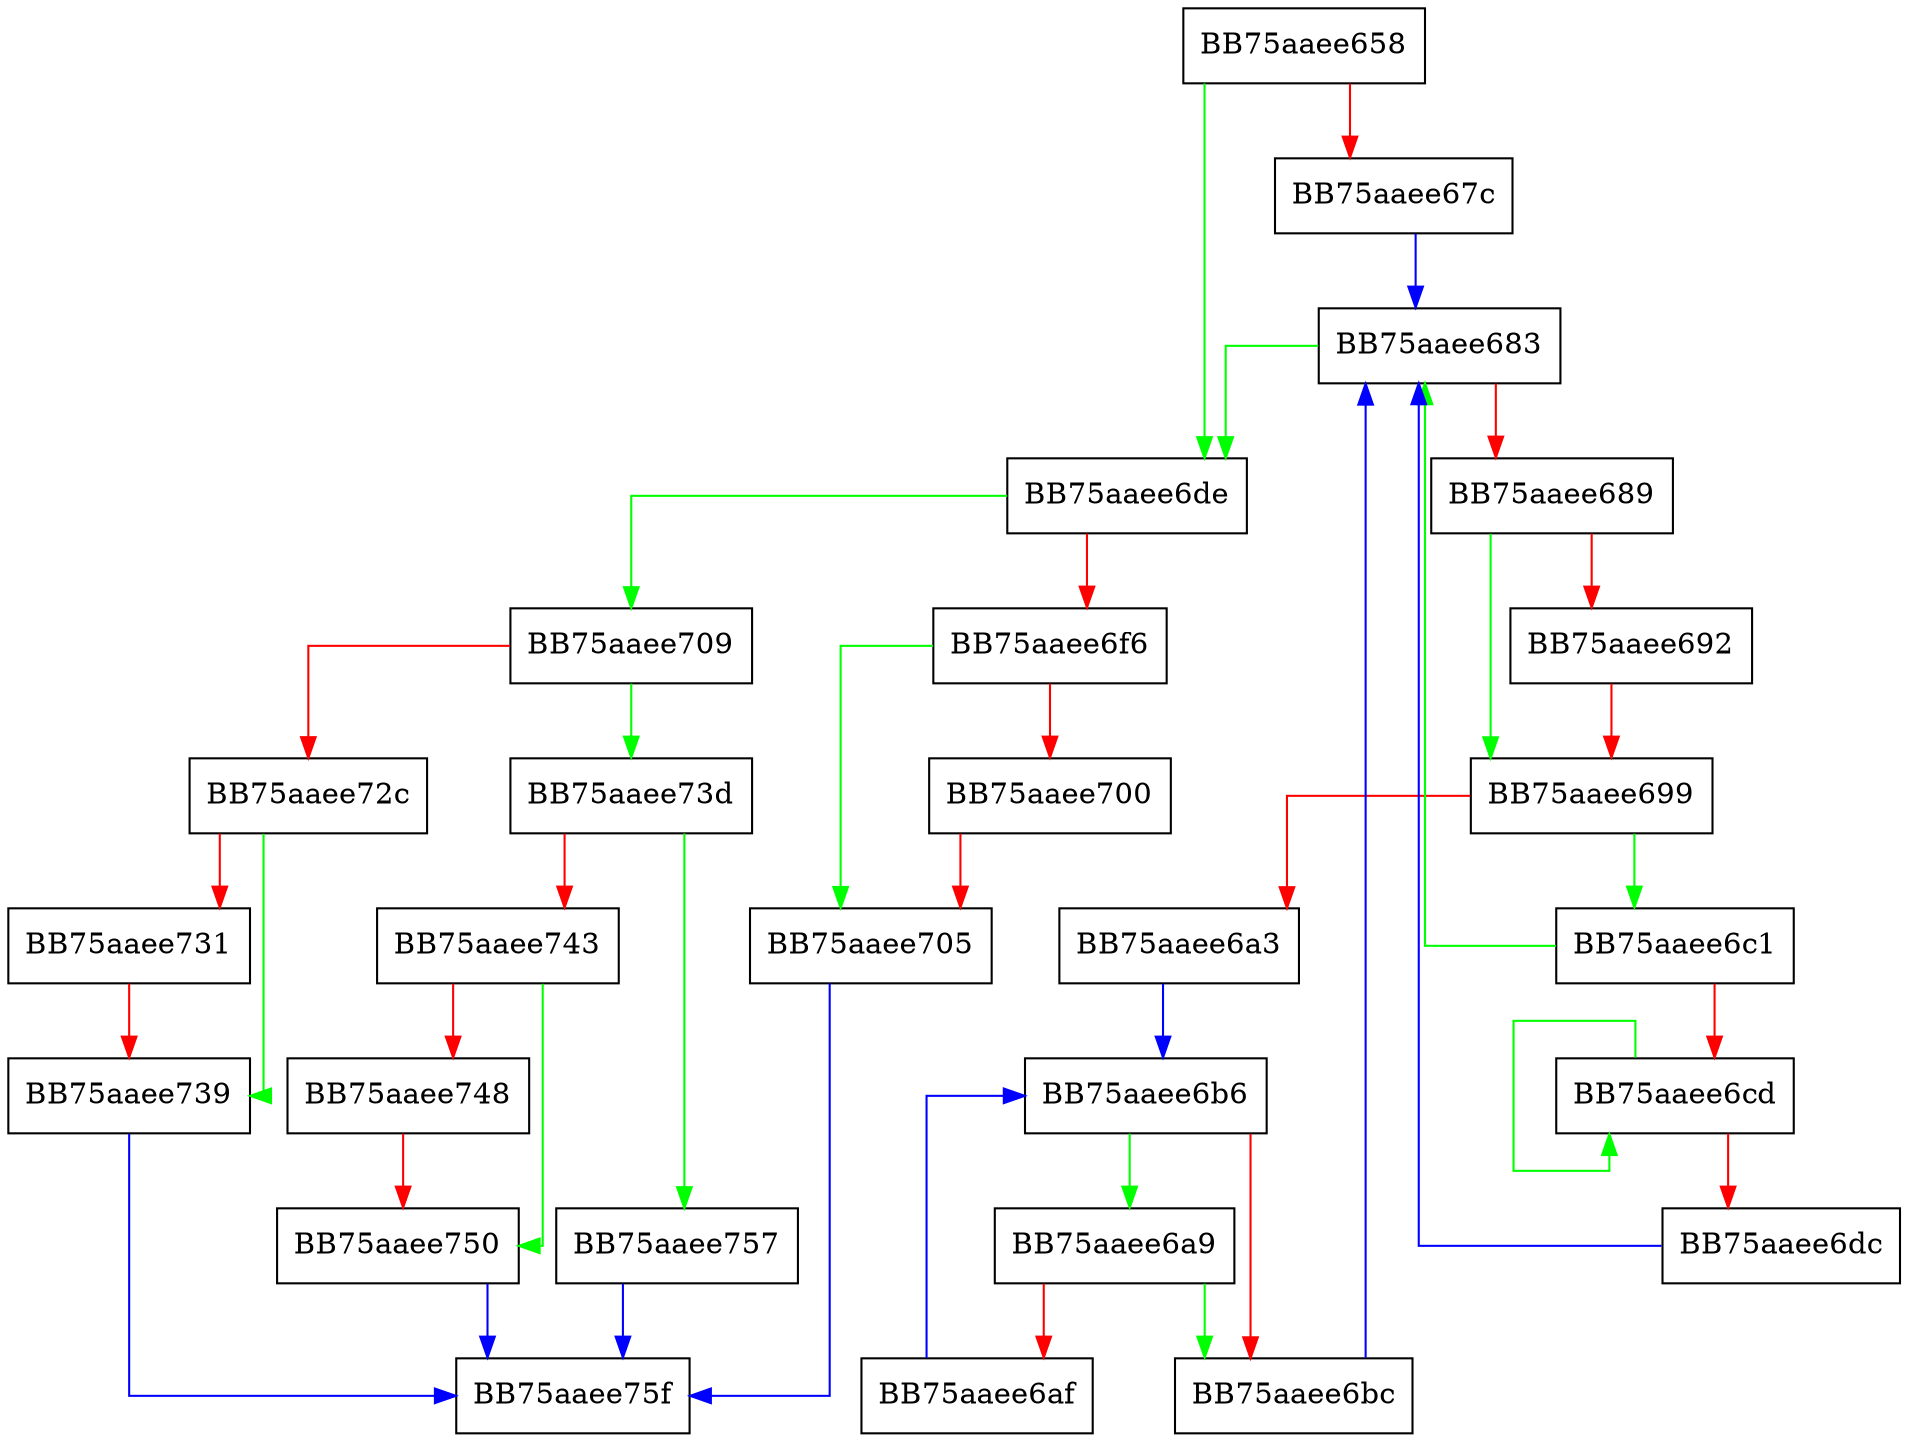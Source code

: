 digraph SerializeToNewBuffer {
  node [shape="box"];
  graph [splines=ortho];
  BB75aaee658 -> BB75aaee6de [color="green"];
  BB75aaee658 -> BB75aaee67c [color="red"];
  BB75aaee67c -> BB75aaee683 [color="blue"];
  BB75aaee683 -> BB75aaee6de [color="green"];
  BB75aaee683 -> BB75aaee689 [color="red"];
  BB75aaee689 -> BB75aaee699 [color="green"];
  BB75aaee689 -> BB75aaee692 [color="red"];
  BB75aaee692 -> BB75aaee699 [color="red"];
  BB75aaee699 -> BB75aaee6c1 [color="green"];
  BB75aaee699 -> BB75aaee6a3 [color="red"];
  BB75aaee6a3 -> BB75aaee6b6 [color="blue"];
  BB75aaee6a9 -> BB75aaee6bc [color="green"];
  BB75aaee6a9 -> BB75aaee6af [color="red"];
  BB75aaee6af -> BB75aaee6b6 [color="blue"];
  BB75aaee6b6 -> BB75aaee6a9 [color="green"];
  BB75aaee6b6 -> BB75aaee6bc [color="red"];
  BB75aaee6bc -> BB75aaee683 [color="blue"];
  BB75aaee6c1 -> BB75aaee683 [color="green"];
  BB75aaee6c1 -> BB75aaee6cd [color="red"];
  BB75aaee6cd -> BB75aaee6cd [color="green"];
  BB75aaee6cd -> BB75aaee6dc [color="red"];
  BB75aaee6dc -> BB75aaee683 [color="blue"];
  BB75aaee6de -> BB75aaee709 [color="green"];
  BB75aaee6de -> BB75aaee6f6 [color="red"];
  BB75aaee6f6 -> BB75aaee705 [color="green"];
  BB75aaee6f6 -> BB75aaee700 [color="red"];
  BB75aaee700 -> BB75aaee705 [color="red"];
  BB75aaee705 -> BB75aaee75f [color="blue"];
  BB75aaee709 -> BB75aaee73d [color="green"];
  BB75aaee709 -> BB75aaee72c [color="red"];
  BB75aaee72c -> BB75aaee739 [color="green"];
  BB75aaee72c -> BB75aaee731 [color="red"];
  BB75aaee731 -> BB75aaee739 [color="red"];
  BB75aaee739 -> BB75aaee75f [color="blue"];
  BB75aaee73d -> BB75aaee757 [color="green"];
  BB75aaee73d -> BB75aaee743 [color="red"];
  BB75aaee743 -> BB75aaee750 [color="green"];
  BB75aaee743 -> BB75aaee748 [color="red"];
  BB75aaee748 -> BB75aaee750 [color="red"];
  BB75aaee750 -> BB75aaee75f [color="blue"];
  BB75aaee757 -> BB75aaee75f [color="blue"];
}